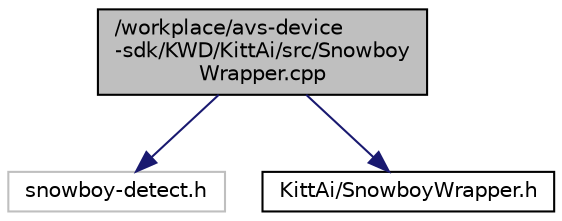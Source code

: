 digraph "/workplace/avs-device-sdk/KWD/KittAi/src/SnowboyWrapper.cpp"
{
  edge [fontname="Helvetica",fontsize="10",labelfontname="Helvetica",labelfontsize="10"];
  node [fontname="Helvetica",fontsize="10",shape=record];
  Node0 [label="/workplace/avs-device\l-sdk/KWD/KittAi/src/Snowboy\lWrapper.cpp",height=0.2,width=0.4,color="black", fillcolor="grey75", style="filled", fontcolor="black"];
  Node0 -> Node1 [color="midnightblue",fontsize="10",style="solid",fontname="Helvetica"];
  Node1 [label="snowboy-detect.h",height=0.2,width=0.4,color="grey75", fillcolor="white", style="filled"];
  Node0 -> Node2 [color="midnightblue",fontsize="10",style="solid",fontname="Helvetica"];
  Node2 [label="KittAi/SnowboyWrapper.h",height=0.2,width=0.4,color="black", fillcolor="white", style="filled",URL="$_snowboy_wrapper_8h.html"];
}
